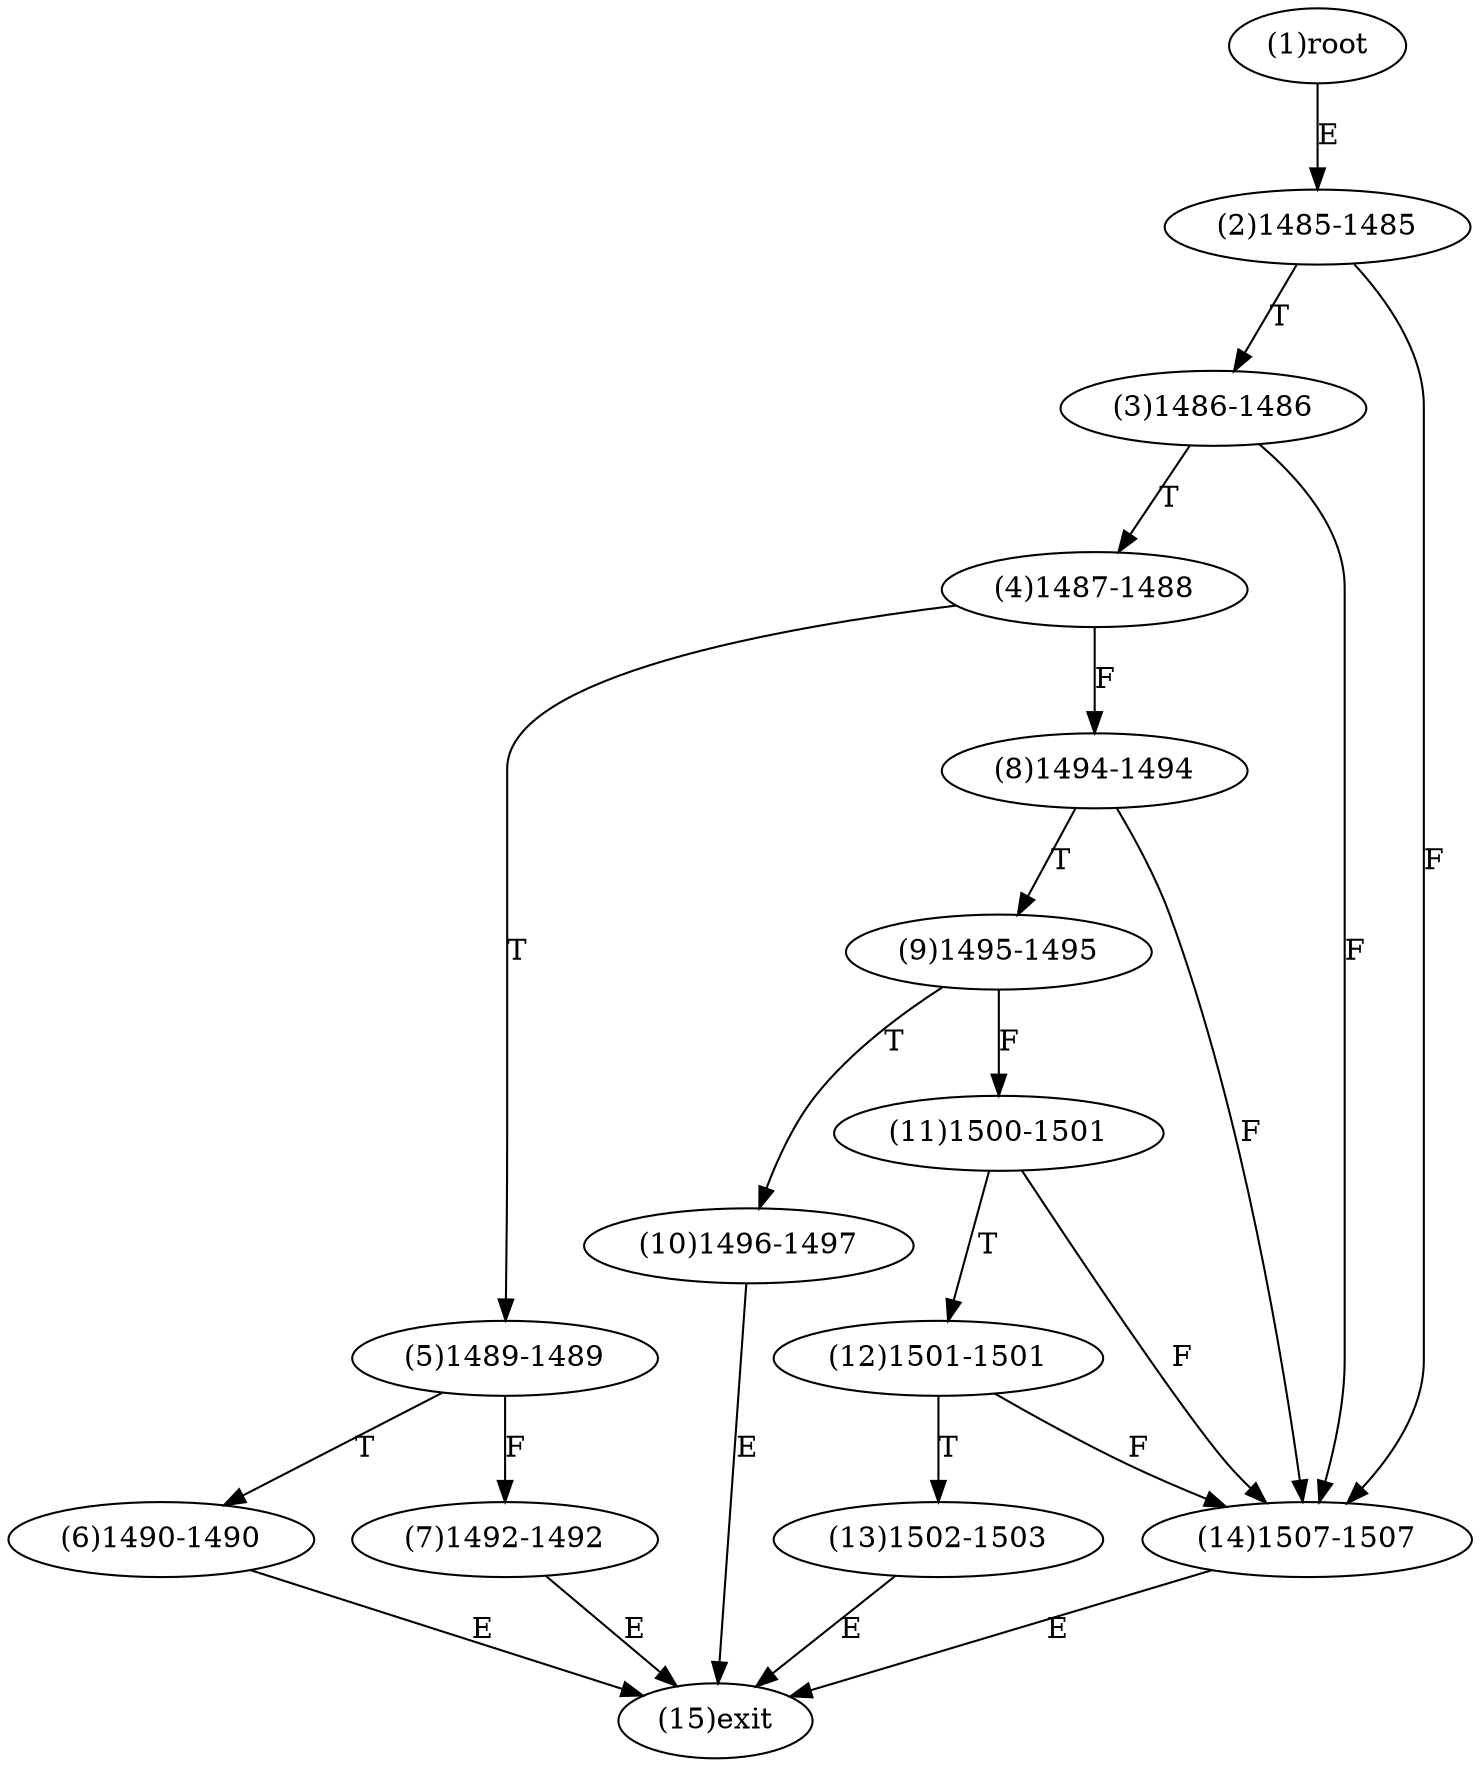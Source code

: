digraph "" { 
1[ label="(1)root"];
2[ label="(2)1485-1485"];
3[ label="(3)1486-1486"];
4[ label="(4)1487-1488"];
5[ label="(5)1489-1489"];
6[ label="(6)1490-1490"];
7[ label="(7)1492-1492"];
8[ label="(8)1494-1494"];
9[ label="(9)1495-1495"];
10[ label="(10)1496-1497"];
11[ label="(11)1500-1501"];
12[ label="(12)1501-1501"];
13[ label="(13)1502-1503"];
14[ label="(14)1507-1507"];
15[ label="(15)exit"];
1->2[ label="E"];
2->14[ label="F"];
2->3[ label="T"];
3->14[ label="F"];
3->4[ label="T"];
4->8[ label="F"];
4->5[ label="T"];
5->7[ label="F"];
5->6[ label="T"];
6->15[ label="E"];
7->15[ label="E"];
8->14[ label="F"];
8->9[ label="T"];
9->11[ label="F"];
9->10[ label="T"];
10->15[ label="E"];
11->14[ label="F"];
11->12[ label="T"];
12->14[ label="F"];
12->13[ label="T"];
13->15[ label="E"];
14->15[ label="E"];
}